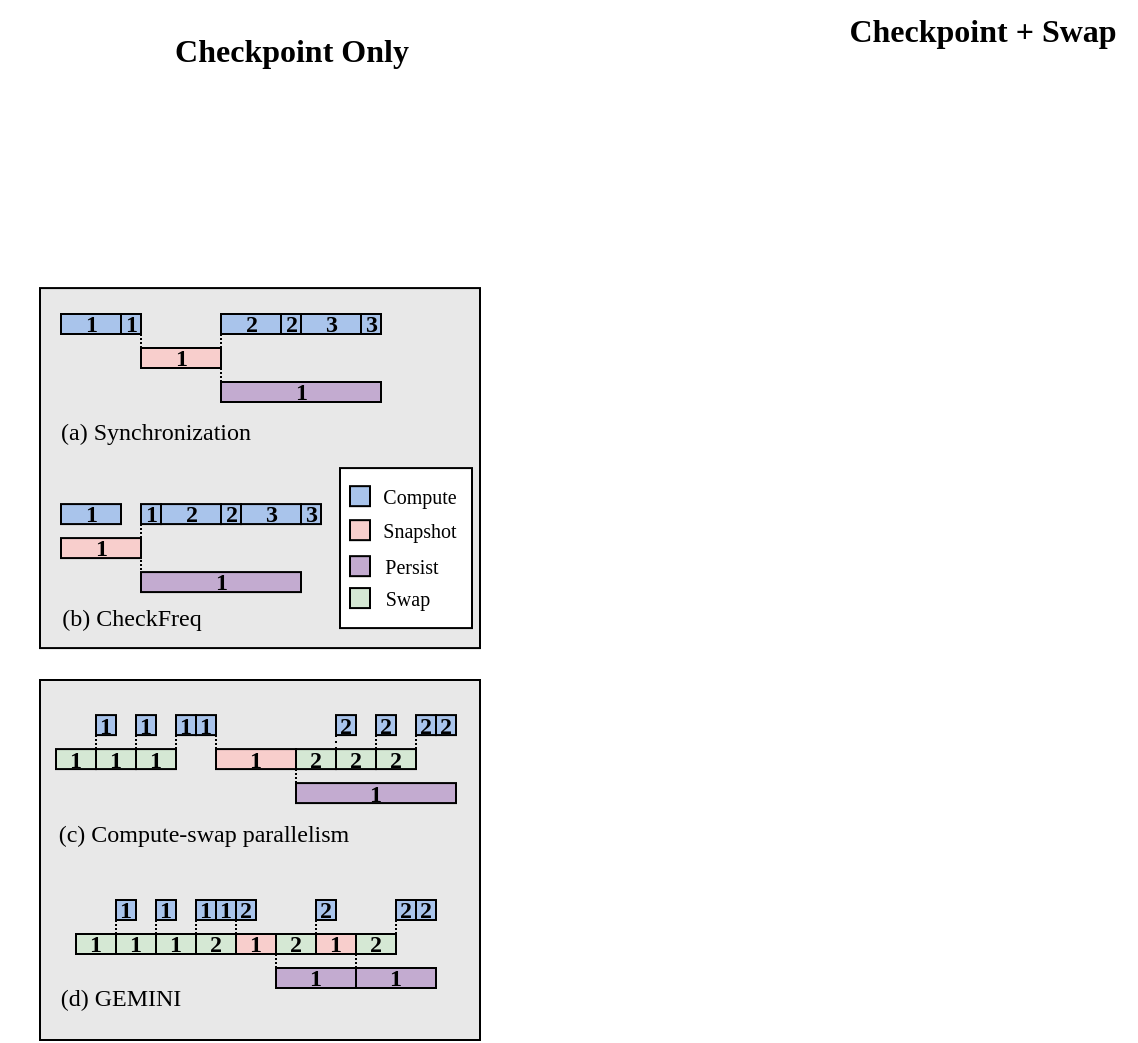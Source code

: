 <mxfile version="24.7.1" type="github">
  <diagram name="第 1 页" id="YjYtX7tzhT0VxWiRHVgt">
    <mxGraphModel dx="810" dy="458" grid="1" gridSize="10" guides="1" tooltips="1" connect="1" arrows="1" fold="1" page="1" pageScale="1" pageWidth="827" pageHeight="1169" math="0" shadow="0">
      <root>
        <mxCell id="0" />
        <mxCell id="1" parent="0" />
        <mxCell id="GIBZmolz7YPmpbwPkjTp-5" value="" style="rounded=0;whiteSpace=wrap;html=1;fontFamily=Times New Roman;fillColor=#E8E8E8;fontSize=12;fontStyle=1;labelPosition=center;verticalLabelPosition=middle;align=center;verticalAlign=middle;spacing=0;" parent="1" vertex="1">
          <mxGeometry x="60" y="154.04" width="220" height="180" as="geometry" />
        </mxCell>
        <mxCell id="q5bcbz5mfT4IWrV-HXov-2" value="" style="rounded=0;whiteSpace=wrap;html=1;fontFamily=Times New Roman;fillColor=#E8E8E8;fontSize=12;fontStyle=1;labelPosition=center;verticalLabelPosition=middle;align=center;verticalAlign=middle;spacing=0;" vertex="1" parent="1">
          <mxGeometry x="60" y="350" width="220" height="180" as="geometry" />
        </mxCell>
        <mxCell id="q5bcbz5mfT4IWrV-HXov-1" value="" style="rounded=0;whiteSpace=wrap;html=1;" vertex="1" parent="1">
          <mxGeometry x="210" y="244.04" width="66" height="80" as="geometry" />
        </mxCell>
        <mxCell id="TYUrHjqnXfX_sGZVkUdi-1" value="1" style="whiteSpace=wrap;fillColor=#A9C4EB;fontFamily=Times New Roman;fontSize=12;fontStyle=1;labelPosition=center;verticalLabelPosition=middle;align=center;verticalAlign=middle;spacing=0;" parent="1" vertex="1">
          <mxGeometry x="70.5" y="167" width="30" height="10" as="geometry" />
        </mxCell>
        <mxCell id="TYUrHjqnXfX_sGZVkUdi-2" value="1" style="whiteSpace=wrap;fillColor=#C3ABD0;fontFamily=Times New Roman;fontSize=12;fontStyle=1;labelPosition=center;verticalLabelPosition=middle;align=center;verticalAlign=middle;spacing=0;" parent="1" vertex="1">
          <mxGeometry x="150.5" y="201" width="80" height="10" as="geometry" />
        </mxCell>
        <mxCell id="GEwu6SbZAW08ZGX4jCGc-3" value="" style="edgeStyle=orthogonalEdgeStyle;rounded=0;orthogonalLoop=1;jettySize=auto;exitX=1;exitY=1;exitDx=0;exitDy=0;entryX=0;entryY=0;entryDx=0;entryDy=0;endArrow=none;endFill=0;dashed=1;dashPattern=1 1;fontSize=12;fontStyle=1;labelPosition=center;verticalLabelPosition=middle;align=center;verticalAlign=middle;spacing=0;" parent="1" source="TYUrHjqnXfX_sGZVkUdi-4" target="TYUrHjqnXfX_sGZVkUdi-2" edge="1">
          <mxGeometry relative="1" as="geometry" />
        </mxCell>
        <mxCell id="TYUrHjqnXfX_sGZVkUdi-4" value="1" style="whiteSpace=wrap;fillColor=#F8CECC;fontFamily=Times New Roman;fontSize=12;fontStyle=1;labelPosition=center;verticalLabelPosition=middle;align=center;verticalAlign=middle;spacing=0;" parent="1" vertex="1">
          <mxGeometry x="110.5" y="184" width="40" height="10" as="geometry" />
        </mxCell>
        <mxCell id="TYUrHjqnXfX_sGZVkUdi-8" value="" style="whiteSpace=wrap;html=1;aspect=fixed;fillColor=#A9C4EB;fontFamily=Times New Roman;" parent="1" vertex="1">
          <mxGeometry x="215" y="253.08" width="10" height="10" as="geometry" />
        </mxCell>
        <mxCell id="TYUrHjqnXfX_sGZVkUdi-9" value="" style="whiteSpace=wrap;html=1;aspect=fixed;fillColor=#F8CECC;fontFamily=Times New Roman;" parent="1" vertex="1">
          <mxGeometry x="215" y="270.08" width="10" height="10" as="geometry" />
        </mxCell>
        <mxCell id="TYUrHjqnXfX_sGZVkUdi-10" value="" style="whiteSpace=wrap;html=1;aspect=fixed;fillColor=#D5E8D4;fontFamily=Times New Roman;" parent="1" vertex="1">
          <mxGeometry x="215" y="304.04" width="10" height="10" as="geometry" />
        </mxCell>
        <mxCell id="TYUrHjqnXfX_sGZVkUdi-11" value="" style="whiteSpace=wrap;html=1;aspect=fixed;fillColor=#C3ABD0;fontFamily=Times New Roman;" parent="1" vertex="1">
          <mxGeometry x="215" y="288.08" width="10" height="10" as="geometry" />
        </mxCell>
        <mxCell id="TYUrHjqnXfX_sGZVkUdi-12" value="&lt;p style=&quot;line-height: 100%;&quot;&gt;&lt;font style=&quot;font-size: 10px;&quot;&gt;Compute&lt;/font&gt;&lt;/p&gt;" style="text;html=1;align=center;verticalAlign=middle;whiteSpace=wrap;rounded=0;fontFamily=Times New Roman;" parent="1" vertex="1">
          <mxGeometry x="225" y="253.08" width="50" height="10" as="geometry" />
        </mxCell>
        <mxCell id="TYUrHjqnXfX_sGZVkUdi-13" value="&lt;p style=&quot;line-height: 100%;&quot;&gt;&lt;font style=&quot;font-size: 10px;&quot;&gt;Swap&lt;/font&gt;&lt;/p&gt;" style="text;html=1;align=center;verticalAlign=middle;whiteSpace=wrap;rounded=0;fontFamily=Times New Roman;" parent="1" vertex="1">
          <mxGeometry x="219" y="304.04" width="50" height="10" as="geometry" />
        </mxCell>
        <mxCell id="TYUrHjqnXfX_sGZVkUdi-14" value="&lt;p style=&quot;line-height: 100%;&quot;&gt;&lt;span style=&quot;font-size: 10px;&quot;&gt;Snapshot&lt;/span&gt;&lt;/p&gt;" style="text;html=1;align=center;verticalAlign=middle;whiteSpace=wrap;rounded=0;fontFamily=Times New Roman;" parent="1" vertex="1">
          <mxGeometry x="225" y="270.08" width="50" height="10" as="geometry" />
        </mxCell>
        <mxCell id="TYUrHjqnXfX_sGZVkUdi-15" value="&lt;p style=&quot;line-height: 100%;&quot;&gt;&lt;font style=&quot;font-size: 10px;&quot;&gt;Persist&lt;/font&gt;&lt;/p&gt;" style="text;html=1;align=center;verticalAlign=middle;whiteSpace=wrap;rounded=0;fontFamily=Times New Roman;" parent="1" vertex="1">
          <mxGeometry x="221" y="288.08" width="50" height="10" as="geometry" />
        </mxCell>
        <mxCell id="GEwu6SbZAW08ZGX4jCGc-2" value="" style="edgeStyle=orthogonalEdgeStyle;rounded=0;orthogonalLoop=1;jettySize=auto;exitX=1;exitY=1;exitDx=0;exitDy=0;entryX=0;entryY=0;entryDx=0;entryDy=0;endArrow=none;endFill=0;dashed=1;dashPattern=1 1;fontSize=12;fontStyle=1;labelPosition=center;verticalLabelPosition=middle;align=center;verticalAlign=middle;spacing=0;" parent="1" source="TYUrHjqnXfX_sGZVkUdi-16" target="TYUrHjqnXfX_sGZVkUdi-4" edge="1">
          <mxGeometry relative="1" as="geometry" />
        </mxCell>
        <mxCell id="TYUrHjqnXfX_sGZVkUdi-16" value="1" style="whiteSpace=wrap;fillColor=#A9C4EB;fontFamily=Times New Roman;fontSize=12;fontStyle=1;labelPosition=center;verticalLabelPosition=middle;align=center;verticalAlign=middle;spacing=0;" parent="1" vertex="1">
          <mxGeometry x="100.5" y="167" width="10" height="10" as="geometry" />
        </mxCell>
        <mxCell id="GEwu6SbZAW08ZGX4jCGc-4" value="" style="edgeStyle=orthogonalEdgeStyle;rounded=0;orthogonalLoop=1;jettySize=auto;exitX=0;exitY=1;exitDx=0;exitDy=0;entryX=1;entryY=0;entryDx=0;entryDy=0;endArrow=none;endFill=0;dashed=1;dashPattern=1 1;fontSize=12;fontStyle=1;labelPosition=center;verticalLabelPosition=middle;align=center;verticalAlign=middle;spacing=0;" parent="1" source="TYUrHjqnXfX_sGZVkUdi-17" target="TYUrHjqnXfX_sGZVkUdi-4" edge="1">
          <mxGeometry relative="1" as="geometry" />
        </mxCell>
        <mxCell id="TYUrHjqnXfX_sGZVkUdi-17" value="2" style="whiteSpace=wrap;fillColor=#A9C4EB;fontFamily=Times New Roman;fontSize=12;fontStyle=1;labelPosition=center;verticalLabelPosition=middle;align=center;verticalAlign=middle;spacing=0;" parent="1" vertex="1">
          <mxGeometry x="150.5" y="167" width="30" height="10" as="geometry" />
        </mxCell>
        <mxCell id="TYUrHjqnXfX_sGZVkUdi-18" value="2" style="whiteSpace=wrap;fillColor=#A9C4EB;fontFamily=Times New Roman;fontSize=12;fontStyle=1;labelPosition=center;verticalLabelPosition=middle;align=center;verticalAlign=middle;spacing=0;" parent="1" vertex="1">
          <mxGeometry x="180.5" y="167" width="10" height="10" as="geometry" />
        </mxCell>
        <mxCell id="TYUrHjqnXfX_sGZVkUdi-40" value="3" style="whiteSpace=wrap;fillColor=#A9C4EB;fontFamily=Times New Roman;fontSize=12;fontStyle=1;labelPosition=center;verticalLabelPosition=middle;align=center;verticalAlign=middle;spacing=0;" parent="1" vertex="1">
          <mxGeometry x="190.5" y="167" width="30" height="10" as="geometry" />
        </mxCell>
        <mxCell id="TYUrHjqnXfX_sGZVkUdi-41" value="3" style="whiteSpace=wrap;fillColor=#A9C4EB;fontFamily=Times New Roman;fontSize=12;fontStyle=1;labelPosition=center;verticalLabelPosition=middle;align=center;verticalAlign=middle;spacing=0;" parent="1" vertex="1">
          <mxGeometry x="220.5" y="167" width="10" height="10" as="geometry" />
        </mxCell>
        <mxCell id="TYUrHjqnXfX_sGZVkUdi-56" value="(a) Synchronization" style="text;html=1;align=center;verticalAlign=middle;whiteSpace=wrap;rounded=0;fontFamily=Times New Roman;fontSize=12;fontStyle=0;labelPosition=center;verticalLabelPosition=middle;spacing=0;" parent="1" vertex="1">
          <mxGeometry x="53" y="211" width="130" height="30" as="geometry" />
        </mxCell>
        <mxCell id="TYUrHjqnXfX_sGZVkUdi-65" value="(c) Compute-swap parallelism" style="text;html=1;align=center;verticalAlign=middle;whiteSpace=wrap;rounded=0;fontFamily=Times New Roman;" parent="1" vertex="1">
          <mxGeometry x="59" y="411.54" width="166" height="30" as="geometry" />
        </mxCell>
        <mxCell id="TYUrHjqnXfX_sGZVkUdi-77" value="(b) CheckFreq" style="text;html=1;align=center;verticalAlign=middle;whiteSpace=wrap;rounded=0;fontFamily=Times New Roman;fontSize=12;fontStyle=0;labelPosition=center;verticalLabelPosition=middle;spacing=0;" parent="1" vertex="1">
          <mxGeometry x="40.5" y="304.04" width="130" height="30" as="geometry" />
        </mxCell>
        <mxCell id="TYUrHjqnXfX_sGZVkUdi-78" value="(d) GEMINI" style="text;html=1;align=center;verticalAlign=middle;whiteSpace=wrap;rounded=0;fontFamily=Times New Roman;" parent="1" vertex="1">
          <mxGeometry x="68" y="494" width="64.5" height="30" as="geometry" />
        </mxCell>
        <mxCell id="TYUrHjqnXfX_sGZVkUdi-81" value="1" style="whiteSpace=wrap;fillColor=#F8CECC;fontSize=12;fontFamily=Times New Roman;fontStyle=1;spacing=0;" parent="1" vertex="1">
          <mxGeometry x="158" y="477" width="20" height="10" as="geometry" />
        </mxCell>
        <mxCell id="TYUrHjqnXfX_sGZVkUdi-90" value="1" style="whiteSpace=wrap;fillColor=#D5E8D4;fontSize=12;fontFamily=Times New Roman;fontStyle=1;spacing=0;" parent="1" vertex="1">
          <mxGeometry x="78" y="477" width="20" height="10" as="geometry" />
        </mxCell>
        <mxCell id="TYUrHjqnXfX_sGZVkUdi-91" value="1" style="whiteSpace=wrap;fillColor=#D5E8D4;fontSize=12;fontFamily=Times New Roman;fontStyle=1;spacing=0;" parent="1" vertex="1">
          <mxGeometry x="98" y="477" width="20" height="10" as="geometry" />
        </mxCell>
        <mxCell id="TYUrHjqnXfX_sGZVkUdi-98" value="1" style="whiteSpace=wrap;fillColor=#A9C4EB;fontSize=12;fontFamily=Times New Roman;fontStyle=1;labelPosition=center;verticalLabelPosition=middle;align=center;verticalAlign=middle;spacing=0;" parent="1" vertex="1">
          <mxGeometry x="70.5" y="262.04" width="30" height="10" as="geometry" />
        </mxCell>
        <mxCell id="TYUrHjqnXfX_sGZVkUdi-99" value="1" style="whiteSpace=wrap;fillColor=#C3ABD0;fontSize=12;fontFamily=Times New Roman;fontStyle=1;labelPosition=center;verticalLabelPosition=middle;align=center;verticalAlign=middle;spacing=0;" parent="1" vertex="1">
          <mxGeometry x="110.5" y="296.04" width="80" height="10" as="geometry" />
        </mxCell>
        <mxCell id="TYUrHjqnXfX_sGZVkUdi-100" value="1" style="whiteSpace=wrap;fillColor=#F8CECC;fontSize=12;fontFamily=Times New Roman;fontStyle=1;labelPosition=center;verticalLabelPosition=middle;align=center;verticalAlign=middle;spacing=0;" parent="1" vertex="1">
          <mxGeometry x="70.5" y="279.04" width="40" height="10" as="geometry" />
        </mxCell>
        <mxCell id="GEwu6SbZAW08ZGX4jCGc-5" value="" style="edgeStyle=orthogonalEdgeStyle;rounded=0;orthogonalLoop=1;jettySize=auto;exitX=0;exitY=1;exitDx=0;exitDy=0;entryX=0;entryY=0;entryDx=0;entryDy=0;dashed=1;dashPattern=1 1;endArrow=none;endFill=0;fontSize=12;fontStyle=1;labelPosition=center;verticalLabelPosition=middle;align=center;verticalAlign=middle;spacing=0;" parent="1" source="TYUrHjqnXfX_sGZVkUdi-101" target="TYUrHjqnXfX_sGZVkUdi-99" edge="1">
          <mxGeometry relative="1" as="geometry" />
        </mxCell>
        <mxCell id="TYUrHjqnXfX_sGZVkUdi-101" value="1" style="whiteSpace=wrap;fillColor=#A9C4EB;fontSize=12;fontFamily=Times New Roman;fontStyle=1;labelPosition=center;verticalLabelPosition=middle;align=center;verticalAlign=middle;spacing=0;" parent="1" vertex="1">
          <mxGeometry x="110.5" y="262.04" width="10" height="10" as="geometry" />
        </mxCell>
        <mxCell id="TYUrHjqnXfX_sGZVkUdi-102" value="2" style="whiteSpace=wrap;fillColor=#A9C4EB;fontSize=12;fontFamily=Times New Roman;fontStyle=1;labelPosition=center;verticalLabelPosition=middle;align=center;verticalAlign=middle;spacing=0;" parent="1" vertex="1">
          <mxGeometry x="120.5" y="262.04" width="30" height="10" as="geometry" />
        </mxCell>
        <mxCell id="TYUrHjqnXfX_sGZVkUdi-103" value="2" style="whiteSpace=wrap;fillColor=#A9C4EB;fontSize=12;fontFamily=Times New Roman;fontStyle=1;labelPosition=center;verticalLabelPosition=middle;align=center;verticalAlign=middle;spacing=0;" parent="1" vertex="1">
          <mxGeometry x="150.5" y="262.04" width="10" height="10" as="geometry" />
        </mxCell>
        <mxCell id="TYUrHjqnXfX_sGZVkUdi-104" value="3" style="whiteSpace=wrap;fillColor=#A9C4EB;fontSize=12;fontFamily=Times New Roman;fontStyle=1;labelPosition=center;verticalLabelPosition=middle;align=center;verticalAlign=middle;spacing=0;" parent="1" vertex="1">
          <mxGeometry x="160.5" y="262.04" width="30" height="10" as="geometry" />
        </mxCell>
        <mxCell id="TYUrHjqnXfX_sGZVkUdi-105" value="3" style="whiteSpace=wrap;fillColor=#A9C4EB;fontSize=12;fontFamily=Times New Roman;fontStyle=1;labelPosition=center;verticalLabelPosition=middle;align=center;verticalAlign=middle;spacing=0;" parent="1" vertex="1">
          <mxGeometry x="190.5" y="262.04" width="10" height="10" as="geometry" />
        </mxCell>
        <mxCell id="GEwu6SbZAW08ZGX4jCGc-10" value="" style="edgeStyle=orthogonalEdgeStyle;rounded=0;orthogonalLoop=1;jettySize=auto;exitX=0;exitY=1;exitDx=0;exitDy=0;entryX=0;entryY=0;entryDx=0;entryDy=0;endArrow=none;endFill=0;dashed=1;dashPattern=1 1;fontStyle=1;fontSize=12;labelBackgroundColor=none;spacing=0;spacingTop=0;spacingBottom=0;" parent="1" source="TYUrHjqnXfX_sGZVkUdi-110" target="TYUrHjqnXfX_sGZVkUdi-123" edge="1">
          <mxGeometry relative="1" as="geometry" />
        </mxCell>
        <mxCell id="TYUrHjqnXfX_sGZVkUdi-110" value="1" style="whiteSpace=wrap;fillColor=#A9C4EB;fontSize=12;fontFamily=Times New Roman;fontStyle=1;labelBackgroundColor=none;spacing=0;spacingTop=0;spacingBottom=0;" parent="1" vertex="1">
          <mxGeometry x="88" y="367.54" width="10" height="10" as="geometry" />
        </mxCell>
        <mxCell id="GEwu6SbZAW08ZGX4jCGc-11" value="" style="edgeStyle=orthogonalEdgeStyle;rounded=0;orthogonalLoop=1;jettySize=auto;exitX=0;exitY=1;exitDx=0;exitDy=0;entryX=0;entryY=0;entryDx=0;entryDy=0;endArrow=none;endFill=0;dashed=1;dashPattern=1 1;fontStyle=1;fontSize=12;labelBackgroundColor=none;spacing=0;spacingTop=0;spacingBottom=0;" parent="1" source="TYUrHjqnXfX_sGZVkUdi-111" target="TYUrHjqnXfX_sGZVkUdi-124" edge="1">
          <mxGeometry relative="1" as="geometry" />
        </mxCell>
        <mxCell id="TYUrHjqnXfX_sGZVkUdi-111" value="1" style="whiteSpace=wrap;fillColor=#A9C4EB;fontSize=12;fontFamily=Times New Roman;fontStyle=1;labelBackgroundColor=none;spacing=0;spacingTop=0;spacingBottom=0;" parent="1" vertex="1">
          <mxGeometry x="108" y="367.54" width="10" height="10" as="geometry" />
        </mxCell>
        <mxCell id="GEwu6SbZAW08ZGX4jCGc-6" value="" style="edgeStyle=orthogonalEdgeStyle;rounded=0;orthogonalLoop=1;jettySize=auto;exitX=0;exitY=1;exitDx=0;exitDy=0;entryX=1;entryY=0;entryDx=0;entryDy=0;endArrow=none;endFill=0;dashed=1;dashPattern=1 1;fontStyle=1;fontSize=12;labelBackgroundColor=none;spacing=0;spacingTop=0;spacingBottom=0;" parent="1" source="TYUrHjqnXfX_sGZVkUdi-112" target="TYUrHjqnXfX_sGZVkUdi-124" edge="1">
          <mxGeometry relative="1" as="geometry" />
        </mxCell>
        <mxCell id="TYUrHjqnXfX_sGZVkUdi-112" value="1" style="whiteSpace=wrap;fillColor=#A9C4EB;fontSize=12;fontFamily=Times New Roman;fontStyle=1;labelBackgroundColor=none;spacing=0;spacingTop=0;spacingBottom=0;" parent="1" vertex="1">
          <mxGeometry x="128" y="367.54" width="10" height="10" as="geometry" />
        </mxCell>
        <mxCell id="GEwu6SbZAW08ZGX4jCGc-7" value="" style="edgeStyle=orthogonalEdgeStyle;rounded=0;orthogonalLoop=1;jettySize=auto;exitX=1;exitY=1;exitDx=0;exitDy=0;entryX=0;entryY=0;entryDx=0;entryDy=0;endArrow=none;endFill=0;dashed=1;dashPattern=1 1;fontStyle=1;fontSize=12;labelBackgroundColor=none;spacing=0;spacingTop=0;spacingBottom=0;" parent="1" source="TYUrHjqnXfX_sGZVkUdi-113" target="TYUrHjqnXfX_sGZVkUdi-144" edge="1">
          <mxGeometry relative="1" as="geometry" />
        </mxCell>
        <mxCell id="TYUrHjqnXfX_sGZVkUdi-113" value="1" style="whiteSpace=wrap;fillColor=#A9C4EB;fontSize=12;fontFamily=Times New Roman;fontStyle=1;labelBackgroundColor=none;spacing=0;spacingTop=0;spacingBottom=0;" parent="1" vertex="1">
          <mxGeometry x="138" y="367.54" width="10" height="10" as="geometry" />
        </mxCell>
        <mxCell id="TYUrHjqnXfX_sGZVkUdi-122" value="1" style="whiteSpace=wrap;fillColor=#D5E8D4;fontSize=12;fontFamily=Times New Roman;fontStyle=1;labelBackgroundColor=none;spacing=0;spacingTop=0;spacingBottom=0;" parent="1" vertex="1">
          <mxGeometry x="68" y="384.54" width="20" height="10" as="geometry" />
        </mxCell>
        <mxCell id="TYUrHjqnXfX_sGZVkUdi-123" value="1" style="whiteSpace=wrap;fillColor=#D5E8D4;fontSize=12;fontFamily=Times New Roman;fontStyle=1;labelBackgroundColor=none;spacing=0;spacingTop=0;spacingBottom=0;" parent="1" vertex="1">
          <mxGeometry x="88" y="384.54" width="20" height="10" as="geometry" />
        </mxCell>
        <mxCell id="TYUrHjqnXfX_sGZVkUdi-124" value="1" style="whiteSpace=wrap;fillColor=#D5E8D4;fontSize=12;fontFamily=Times New Roman;fontStyle=1;labelBackgroundColor=none;spacing=0;spacingTop=0;spacingBottom=0;" parent="1" vertex="1">
          <mxGeometry x="108" y="384.54" width="20" height="10" as="geometry" />
        </mxCell>
        <mxCell id="TYUrHjqnXfX_sGZVkUdi-136" value="1" style="whiteSpace=wrap;fillColor=#D5E8D4;fontSize=12;fontFamily=Times New Roman;fontStyle=1;spacing=0;" parent="1" vertex="1">
          <mxGeometry x="118" y="477" width="20" height="10" as="geometry" />
        </mxCell>
        <mxCell id="TYUrHjqnXfX_sGZVkUdi-138" value="1" style="whiteSpace=wrap;fillColor=#F8CECC;fontSize=12;fontFamily=Times New Roman;fontStyle=1;spacing=0;" parent="1" vertex="1">
          <mxGeometry x="198" y="477" width="20" height="10" as="geometry" />
        </mxCell>
        <mxCell id="GEwu6SbZAW08ZGX4jCGc-14" value="" style="edgeStyle=orthogonalEdgeStyle;rounded=0;orthogonalLoop=1;jettySize=auto;exitX=0;exitY=1;exitDx=0;exitDy=0;entryX=0;entryY=0;entryDx=0;entryDy=0;endArrow=none;endFill=0;dashed=1;dashPattern=1 1;fontStyle=1;fontFamily=Times New Roman;fontSize=12;spacing=0;" parent="1" source="TYUrHjqnXfX_sGZVkUdi-140" target="TYUrHjqnXfX_sGZVkUdi-91" edge="1">
          <mxGeometry relative="1" as="geometry" />
        </mxCell>
        <mxCell id="TYUrHjqnXfX_sGZVkUdi-140" value="1" style="whiteSpace=wrap;fillColor=#A9C4EB;fontSize=12;fontFamily=Times New Roman;fontStyle=1;spacing=0;" parent="1" vertex="1">
          <mxGeometry x="98" y="460" width="10" height="10" as="geometry" />
        </mxCell>
        <mxCell id="GEwu6SbZAW08ZGX4jCGc-15" value="" style="edgeStyle=orthogonalEdgeStyle;rounded=0;orthogonalLoop=1;jettySize=auto;exitX=0;exitY=1;exitDx=0;exitDy=0;entryX=0;entryY=0;entryDx=0;entryDy=0;endArrow=none;endFill=0;dashed=1;dashPattern=1 1;fontStyle=1;fontFamily=Times New Roman;fontSize=12;spacing=0;" parent="1" source="TYUrHjqnXfX_sGZVkUdi-141" target="TYUrHjqnXfX_sGZVkUdi-136" edge="1">
          <mxGeometry relative="1" as="geometry" />
        </mxCell>
        <mxCell id="TYUrHjqnXfX_sGZVkUdi-141" value="1" style="whiteSpace=wrap;fillColor=#A9C4EB;fontSize=12;fontFamily=Times New Roman;fontStyle=1;spacing=0;" parent="1" vertex="1">
          <mxGeometry x="118" y="460" width="10" height="10" as="geometry" />
        </mxCell>
        <mxCell id="GEwu6SbZAW08ZGX4jCGc-16" value="" style="edgeStyle=orthogonalEdgeStyle;rounded=0;orthogonalLoop=1;jettySize=auto;exitX=0;exitY=1;exitDx=0;exitDy=0;entryX=0;entryY=0;entryDx=0;entryDy=0;endArrow=none;endFill=0;dashed=1;dashPattern=1 1;fontStyle=1;fontFamily=Times New Roman;fontSize=12;spacing=0;" parent="1" source="TYUrHjqnXfX_sGZVkUdi-142" target="TYUrHjqnXfX_sGZVkUdi-170" edge="1">
          <mxGeometry relative="1" as="geometry" />
        </mxCell>
        <mxCell id="TYUrHjqnXfX_sGZVkUdi-142" value="1" style="whiteSpace=wrap;fillColor=#A9C4EB;fontSize=12;fontFamily=Times New Roman;fontStyle=1;spacing=0;" parent="1" vertex="1">
          <mxGeometry x="138" y="460" width="10" height="10" as="geometry" />
        </mxCell>
        <mxCell id="TYUrHjqnXfX_sGZVkUdi-143" value="1" style="whiteSpace=wrap;fillColor=#A9C4EB;fontSize=12;fontFamily=Times New Roman;fontStyle=1;spacing=0;" parent="1" vertex="1">
          <mxGeometry x="148" y="460" width="10" height="10" as="geometry" />
        </mxCell>
        <mxCell id="TYUrHjqnXfX_sGZVkUdi-144" value="1" style="whiteSpace=wrap;fillColor=#F8CECC;fontSize=12;fontFamily=Times New Roman;fontStyle=1;labelBackgroundColor=none;spacing=0;spacingTop=0;spacingBottom=0;" parent="1" vertex="1">
          <mxGeometry x="148" y="384.54" width="40" height="10" as="geometry" />
        </mxCell>
        <mxCell id="TYUrHjqnXfX_sGZVkUdi-156" value="1" style="whiteSpace=wrap;fillColor=#C3ABD0;fontSize=12;fontFamily=Times New Roman;fontStyle=1;spacing=0;" parent="1" vertex="1">
          <mxGeometry x="178" y="494" width="40" height="10" as="geometry" />
        </mxCell>
        <mxCell id="TYUrHjqnXfX_sGZVkUdi-157" value="1" style="whiteSpace=wrap;fillColor=#C3ABD0;fontSize=12;fontFamily=Times New Roman;fontStyle=1;labelBackgroundColor=none;spacing=0;spacingTop=0;spacingBottom=0;" parent="1" vertex="1">
          <mxGeometry x="188" y="401.54" width="80" height="10" as="geometry" />
        </mxCell>
        <mxCell id="TYUrHjqnXfX_sGZVkUdi-158" value="1" style="whiteSpace=wrap;fillColor=#C3ABD0;fontSize=12;fontFamily=Times New Roman;fontStyle=1;spacing=0;" parent="1" vertex="1">
          <mxGeometry x="218" y="494" width="40" height="10" as="geometry" />
        </mxCell>
        <mxCell id="GEwu6SbZAW08ZGX4jCGc-8" value="" style="edgeStyle=orthogonalEdgeStyle;rounded=0;orthogonalLoop=1;jettySize=auto;exitX=0;exitY=1;exitDx=0;exitDy=0;entryX=0;entryY=0;entryDx=0;entryDy=0;endArrow=none;endFill=0;dashed=1;dashPattern=1 2;fontStyle=1;fontSize=12;labelBackgroundColor=none;spacing=0;spacingTop=0;spacingBottom=0;" parent="1" source="TYUrHjqnXfX_sGZVkUdi-162" target="TYUrHjqnXfX_sGZVkUdi-167" edge="1">
          <mxGeometry relative="1" as="geometry" />
        </mxCell>
        <mxCell id="TYUrHjqnXfX_sGZVkUdi-162" value="2" style="whiteSpace=wrap;fillColor=#A9C4EB;fontSize=12;fontFamily=Times New Roman;fontStyle=1;labelBackgroundColor=none;spacing=0;spacingTop=0;spacingBottom=0;" parent="1" vertex="1">
          <mxGeometry x="208" y="367.54" width="10" height="10" as="geometry" />
        </mxCell>
        <mxCell id="GEwu6SbZAW08ZGX4jCGc-12" value="" style="edgeStyle=orthogonalEdgeStyle;rounded=0;orthogonalLoop=1;jettySize=auto;exitX=0;exitY=1;exitDx=0;exitDy=0;entryX=0;entryY=0;entryDx=0;entryDy=0;endArrow=none;endFill=0;dashed=1;dashPattern=1 1;fontStyle=1;fontSize=12;labelBackgroundColor=none;spacing=0;spacingTop=0;spacingBottom=0;" parent="1" source="TYUrHjqnXfX_sGZVkUdi-163" target="TYUrHjqnXfX_sGZVkUdi-168" edge="1">
          <mxGeometry relative="1" as="geometry" />
        </mxCell>
        <mxCell id="TYUrHjqnXfX_sGZVkUdi-163" value="2" style="whiteSpace=wrap;fillColor=#A9C4EB;fontSize=12;fontFamily=Times New Roman;fontStyle=1;labelBackgroundColor=none;spacing=0;spacingTop=0;spacingBottom=0;" parent="1" vertex="1">
          <mxGeometry x="228" y="367.54" width="10" height="10" as="geometry" />
        </mxCell>
        <mxCell id="GEwu6SbZAW08ZGX4jCGc-13" value="" style="edgeStyle=orthogonalEdgeStyle;rounded=0;orthogonalLoop=1;jettySize=auto;exitX=0;exitY=1;exitDx=0;exitDy=0;entryX=1;entryY=0;entryDx=0;entryDy=0;endArrow=none;endFill=0;dashed=1;dashPattern=1 1;fontStyle=1;fontSize=12;labelBackgroundColor=none;spacing=0;spacingTop=0;spacingBottom=0;" parent="1" source="TYUrHjqnXfX_sGZVkUdi-164" target="TYUrHjqnXfX_sGZVkUdi-168" edge="1">
          <mxGeometry relative="1" as="geometry" />
        </mxCell>
        <mxCell id="TYUrHjqnXfX_sGZVkUdi-164" value="2" style="whiteSpace=wrap;fillColor=#A9C4EB;fontSize=12;fontFamily=Times New Roman;fontStyle=1;labelBackgroundColor=none;spacing=0;spacingTop=0;spacingBottom=0;" parent="1" vertex="1">
          <mxGeometry x="248" y="367.54" width="10" height="10" as="geometry" />
        </mxCell>
        <mxCell id="TYUrHjqnXfX_sGZVkUdi-165" value="2" style="whiteSpace=wrap;fillColor=#A9C4EB;fontSize=12;fontFamily=Times New Roman;fontStyle=1;labelBackgroundColor=none;spacing=0;spacingTop=0;spacingBottom=0;" parent="1" vertex="1">
          <mxGeometry x="258" y="367.54" width="10" height="10" as="geometry" />
        </mxCell>
        <mxCell id="GEwu6SbZAW08ZGX4jCGc-9" value="" style="edgeStyle=orthogonalEdgeStyle;rounded=0;orthogonalLoop=1;jettySize=auto;exitX=0;exitY=1;exitDx=0;exitDy=0;entryX=0;entryY=0;entryDx=0;entryDy=0;endArrow=none;endFill=0;dashed=1;dashPattern=1 1;fontStyle=1;fontSize=12;labelBackgroundColor=none;spacing=0;spacingTop=0;spacingBottom=0;" parent="1" source="TYUrHjqnXfX_sGZVkUdi-166" target="TYUrHjqnXfX_sGZVkUdi-157" edge="1">
          <mxGeometry relative="1" as="geometry" />
        </mxCell>
        <mxCell id="TYUrHjqnXfX_sGZVkUdi-166" value="2" style="whiteSpace=wrap;fillColor=#D5E8D4;fontSize=12;fontFamily=Times New Roman;fontStyle=1;labelBackgroundColor=none;spacing=0;spacingTop=0;spacingBottom=0;" parent="1" vertex="1">
          <mxGeometry x="188" y="384.54" width="20" height="10" as="geometry" />
        </mxCell>
        <mxCell id="TYUrHjqnXfX_sGZVkUdi-167" value="2" style="whiteSpace=wrap;fillColor=#D5E8D4;fontSize=12;fontFamily=Times New Roman;fontStyle=1;labelBackgroundColor=none;spacing=0;spacingTop=0;spacingBottom=0;" parent="1" vertex="1">
          <mxGeometry x="208" y="384.54" width="20" height="10" as="geometry" />
        </mxCell>
        <mxCell id="TYUrHjqnXfX_sGZVkUdi-168" value="2" style="whiteSpace=wrap;fillColor=#D5E8D4;fontSize=12;fontFamily=Times New Roman;fontStyle=1;labelBackgroundColor=none;spacing=0;spacingTop=0;spacingBottom=0;" parent="1" vertex="1">
          <mxGeometry x="228" y="384.54" width="20" height="10" as="geometry" />
        </mxCell>
        <mxCell id="TYUrHjqnXfX_sGZVkUdi-170" value="2" style="whiteSpace=wrap;fillColor=#D5E8D4;fontSize=12;fontFamily=Times New Roman;fontStyle=1;spacing=0;" parent="1" vertex="1">
          <mxGeometry x="138" y="477" width="20" height="10" as="geometry" />
        </mxCell>
        <mxCell id="GEwu6SbZAW08ZGX4jCGc-19" value="" style="edgeStyle=orthogonalEdgeStyle;rounded=0;orthogonalLoop=1;jettySize=auto;exitX=0;exitY=1;exitDx=0;exitDy=0;entryX=0;entryY=0;entryDx=0;entryDy=0;endArrow=none;endFill=0;dashed=1;dashPattern=1 1;fontStyle=1;fontFamily=Times New Roman;fontSize=12;spacing=0;" parent="1" source="TYUrHjqnXfX_sGZVkUdi-171" target="TYUrHjqnXfX_sGZVkUdi-156" edge="1">
          <mxGeometry relative="1" as="geometry" />
        </mxCell>
        <mxCell id="TYUrHjqnXfX_sGZVkUdi-171" value="2" style="whiteSpace=wrap;fillColor=#D5E8D4;fontSize=12;fontFamily=Times New Roman;fontStyle=1;spacing=0;" parent="1" vertex="1">
          <mxGeometry x="178" y="477" width="20" height="10" as="geometry" />
        </mxCell>
        <mxCell id="GEwu6SbZAW08ZGX4jCGc-20" value="" style="edgeStyle=orthogonalEdgeStyle;rounded=0;orthogonalLoop=1;jettySize=auto;exitX=0;exitY=1;exitDx=0;exitDy=0;entryX=0;entryY=0;entryDx=0;entryDy=0;endArrow=none;endFill=0;dashed=1;dashPattern=1 1;fontStyle=1;fontFamily=Times New Roman;fontSize=12;spacing=0;" parent="1" source="TYUrHjqnXfX_sGZVkUdi-172" target="TYUrHjqnXfX_sGZVkUdi-158" edge="1">
          <mxGeometry relative="1" as="geometry" />
        </mxCell>
        <mxCell id="TYUrHjqnXfX_sGZVkUdi-172" value="2" style="whiteSpace=wrap;fillColor=#D5E8D4;fontSize=12;fontFamily=Times New Roman;fontStyle=1;spacing=0;" parent="1" vertex="1">
          <mxGeometry x="218" y="477" width="20" height="10" as="geometry" />
        </mxCell>
        <mxCell id="GEwu6SbZAW08ZGX4jCGc-17" value="" style="edgeStyle=orthogonalEdgeStyle;rounded=0;orthogonalLoop=1;jettySize=auto;exitX=0;exitY=1;exitDx=0;exitDy=0;entryX=1;entryY=0;entryDx=0;entryDy=0;endArrow=none;endFill=0;dashed=1;dashPattern=1 1;fontStyle=1;fontFamily=Times New Roman;fontSize=12;spacing=0;" parent="1" source="TYUrHjqnXfX_sGZVkUdi-174" target="TYUrHjqnXfX_sGZVkUdi-170" edge="1">
          <mxGeometry relative="1" as="geometry" />
        </mxCell>
        <mxCell id="TYUrHjqnXfX_sGZVkUdi-174" value="2" style="whiteSpace=wrap;fillColor=#A9C4EB;fontSize=12;fontFamily=Times New Roman;fontStyle=1;spacing=0;" parent="1" vertex="1">
          <mxGeometry x="158" y="460" width="10" height="10" as="geometry" />
        </mxCell>
        <mxCell id="GEwu6SbZAW08ZGX4jCGc-18" value="" style="edgeStyle=orthogonalEdgeStyle;rounded=0;orthogonalLoop=1;jettySize=auto;exitX=0;exitY=1;exitDx=0;exitDy=0;entryX=0;entryY=0;entryDx=0;entryDy=0;endArrow=none;endFill=0;dashed=1;dashPattern=1 1;fontStyle=1;fontFamily=Times New Roman;fontSize=12;spacing=0;" parent="1" source="TYUrHjqnXfX_sGZVkUdi-175" target="TYUrHjqnXfX_sGZVkUdi-138" edge="1">
          <mxGeometry relative="1" as="geometry" />
        </mxCell>
        <mxCell id="TYUrHjqnXfX_sGZVkUdi-175" value="2" style="whiteSpace=wrap;fillColor=#A9C4EB;fontSize=12;fontFamily=Times New Roman;fontStyle=1;spacing=0;" parent="1" vertex="1">
          <mxGeometry x="198" y="460" width="10" height="10" as="geometry" />
        </mxCell>
        <mxCell id="GEwu6SbZAW08ZGX4jCGc-21" value="" style="edgeStyle=orthogonalEdgeStyle;rounded=0;orthogonalLoop=1;jettySize=auto;exitX=0;exitY=1;exitDx=0;exitDy=0;entryX=1;entryY=0;entryDx=0;entryDy=0;endArrow=none;endFill=0;dashed=1;dashPattern=1 1;fontStyle=1;fontFamily=Times New Roman;fontSize=12;spacing=0;" parent="1" source="TYUrHjqnXfX_sGZVkUdi-176" target="TYUrHjqnXfX_sGZVkUdi-172" edge="1">
          <mxGeometry relative="1" as="geometry" />
        </mxCell>
        <mxCell id="TYUrHjqnXfX_sGZVkUdi-176" value="2" style="whiteSpace=wrap;fillColor=#A9C4EB;fontSize=12;fontFamily=Times New Roman;fontStyle=1;spacing=0;" parent="1" vertex="1">
          <mxGeometry x="238" y="460" width="10" height="10" as="geometry" />
        </mxCell>
        <mxCell id="TYUrHjqnXfX_sGZVkUdi-177" value="2" style="whiteSpace=wrap;fillColor=#A9C4EB;fontSize=12;fontFamily=Times New Roman;fontStyle=1;spacing=0;" parent="1" vertex="1">
          <mxGeometry x="248" y="460" width="10" height="10" as="geometry" />
        </mxCell>
        <mxCell id="GIBZmolz7YPmpbwPkjTp-7" value="&lt;font style=&quot;font-size: 16px;&quot;&gt;&lt;b&gt;Checkpoint Only&lt;/b&gt;&lt;/font&gt;" style="text;html=1;align=center;verticalAlign=middle;whiteSpace=wrap;rounded=0;fontFamily=Times New Roman;" parent="1" vertex="1">
          <mxGeometry x="121" y="20" width="130" height="30" as="geometry" />
        </mxCell>
        <mxCell id="GIBZmolz7YPmpbwPkjTp-8" value="&lt;font style=&quot;font-size: 16px;&quot;&gt;&lt;b&gt;Checkpoint + Swap&lt;/b&gt;&lt;/font&gt;" style="text;html=1;align=center;verticalAlign=middle;whiteSpace=wrap;rounded=0;fontFamily=Times New Roman;" parent="1" vertex="1">
          <mxGeometry x="455.25" y="10" width="152.75" height="30" as="geometry" />
        </mxCell>
      </root>
    </mxGraphModel>
  </diagram>
</mxfile>
